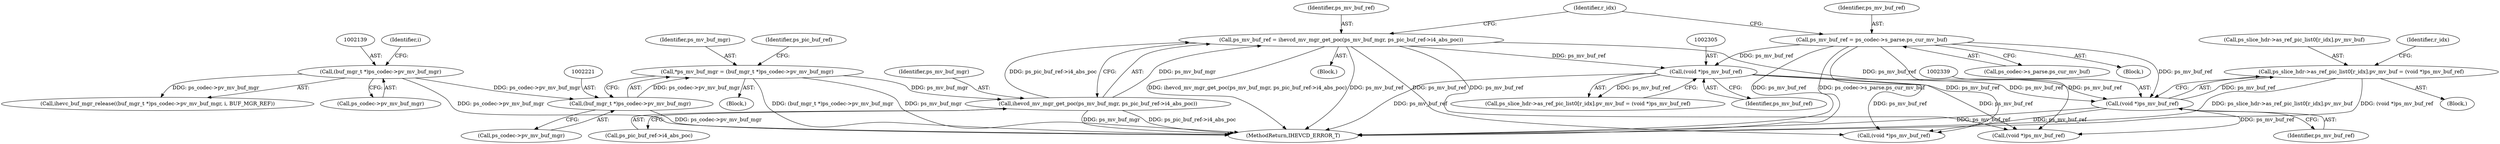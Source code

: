 digraph "0_Android_a1424724a00d62ac5efa0e27953eed66850d662f@pointer" {
"1002330" [label="(Call,ps_slice_hdr->as_ref_pic_list0[r_idx].pv_mv_buf = (void *)ps_mv_buf_ref)"];
"1002338" [label="(Call,(void *)ps_mv_buf_ref)"];
"1002304" [label="(Call,(void *)ps_mv_buf_ref)"];
"1002246" [label="(Call,ps_mv_buf_ref = ps_codec->s_parse.ps_cur_mv_buf)"];
"1002255" [label="(Call,ps_mv_buf_ref = ihevcd_mv_mgr_get_poc(ps_mv_buf_mgr, ps_pic_buf_ref->i4_abs_poc))"];
"1002257" [label="(Call,ihevcd_mv_mgr_get_poc(ps_mv_buf_mgr, ps_pic_buf_ref->i4_abs_poc))"];
"1002218" [label="(Call,*ps_mv_buf_mgr = (buf_mgr_t *)ps_codec->pv_mv_buf_mgr)"];
"1002220" [label="(Call,(buf_mgr_t *)ps_codec->pv_mv_buf_mgr)"];
"1002138" [label="(Call,(buf_mgr_t *)ps_codec->pv_mv_buf_mgr)"];
"1002383" [label="(Call,(void *)ps_mv_buf_ref)"];
"1002304" [label="(Call,(void *)ps_mv_buf_ref)"];
"1002138" [label="(Call,(buf_mgr_t *)ps_codec->pv_mv_buf_mgr)"];
"1002258" [label="(Identifier,ps_mv_buf_mgr)"];
"1002330" [label="(Call,ps_slice_hdr->as_ref_pic_list0[r_idx].pv_mv_buf = (void *)ps_mv_buf_ref)"];
"1002331" [label="(Call,ps_slice_hdr->as_ref_pic_list0[r_idx].pv_mv_buf)"];
"1002246" [label="(Call,ps_mv_buf_ref = ps_codec->s_parse.ps_cur_mv_buf)"];
"1002254" [label="(Block,)"];
"1002338" [label="(Call,(void *)ps_mv_buf_ref)"];
"1002606" [label="(MethodReturn,IHEVCD_ERROR_T)"];
"1002296" [label="(Call,ps_slice_hdr->as_ref_pic_list0[r_idx].pv_mv_buf = (void *)ps_mv_buf_ref)"];
"1002417" [label="(Call,(void *)ps_mv_buf_ref)"];
"1002218" [label="(Call,*ps_mv_buf_mgr = (buf_mgr_t *)ps_codec->pv_mv_buf_mgr)"];
"1002255" [label="(Call,ps_mv_buf_ref = ihevcd_mv_mgr_get_poc(ps_mv_buf_mgr, ps_pic_buf_ref->i4_abs_poc))"];
"1002247" [label="(Identifier,ps_mv_buf_ref)"];
"1002226" [label="(Identifier,ps_pic_buf_ref)"];
"1002317" [label="(Identifier,r_idx)"];
"1002340" [label="(Identifier,ps_mv_buf_ref)"];
"1002220" [label="(Call,(buf_mgr_t *)ps_codec->pv_mv_buf_mgr)"];
"1002248" [label="(Call,ps_codec->s_parse.ps_cur_mv_buf)"];
"1002264" [label="(Identifier,r_idx)"];
"1002236" [label="(Block,)"];
"1002140" [label="(Call,ps_codec->pv_mv_buf_mgr)"];
"1002219" [label="(Identifier,ps_mv_buf_mgr)"];
"1002259" [label="(Call,ps_pic_buf_ref->i4_abs_poc)"];
"1002143" [label="(Identifier,i)"];
"1002257" [label="(Call,ihevcd_mv_mgr_get_poc(ps_mv_buf_mgr, ps_pic_buf_ref->i4_abs_poc))"];
"1002318" [label="(Block,)"];
"1002222" [label="(Call,ps_codec->pv_mv_buf_mgr)"];
"1002306" [label="(Identifier,ps_mv_buf_ref)"];
"1002137" [label="(Call,ihevc_buf_mgr_release((buf_mgr_t *)ps_codec->pv_mv_buf_mgr, i, BUF_MGR_REF))"];
"1002256" [label="(Identifier,ps_mv_buf_ref)"];
"1002205" [label="(Block,)"];
"1002330" -> "1002318"  [label="AST: "];
"1002330" -> "1002338"  [label="CFG: "];
"1002331" -> "1002330"  [label="AST: "];
"1002338" -> "1002330"  [label="AST: "];
"1002317" -> "1002330"  [label="CFG: "];
"1002330" -> "1002606"  [label="DDG: ps_slice_hdr->as_ref_pic_list0[r_idx].pv_mv_buf"];
"1002330" -> "1002606"  [label="DDG: (void *)ps_mv_buf_ref"];
"1002338" -> "1002330"  [label="DDG: ps_mv_buf_ref"];
"1002338" -> "1002340"  [label="CFG: "];
"1002339" -> "1002338"  [label="AST: "];
"1002340" -> "1002338"  [label="AST: "];
"1002338" -> "1002606"  [label="DDG: ps_mv_buf_ref"];
"1002304" -> "1002338"  [label="DDG: ps_mv_buf_ref"];
"1002246" -> "1002338"  [label="DDG: ps_mv_buf_ref"];
"1002255" -> "1002338"  [label="DDG: ps_mv_buf_ref"];
"1002338" -> "1002383"  [label="DDG: ps_mv_buf_ref"];
"1002338" -> "1002417"  [label="DDG: ps_mv_buf_ref"];
"1002304" -> "1002296"  [label="AST: "];
"1002304" -> "1002306"  [label="CFG: "];
"1002305" -> "1002304"  [label="AST: "];
"1002306" -> "1002304"  [label="AST: "];
"1002296" -> "1002304"  [label="CFG: "];
"1002304" -> "1002606"  [label="DDG: ps_mv_buf_ref"];
"1002304" -> "1002296"  [label="DDG: ps_mv_buf_ref"];
"1002246" -> "1002304"  [label="DDG: ps_mv_buf_ref"];
"1002255" -> "1002304"  [label="DDG: ps_mv_buf_ref"];
"1002304" -> "1002383"  [label="DDG: ps_mv_buf_ref"];
"1002304" -> "1002417"  [label="DDG: ps_mv_buf_ref"];
"1002246" -> "1002236"  [label="AST: "];
"1002246" -> "1002248"  [label="CFG: "];
"1002247" -> "1002246"  [label="AST: "];
"1002248" -> "1002246"  [label="AST: "];
"1002264" -> "1002246"  [label="CFG: "];
"1002246" -> "1002606"  [label="DDG: ps_mv_buf_ref"];
"1002246" -> "1002606"  [label="DDG: ps_codec->s_parse.ps_cur_mv_buf"];
"1002246" -> "1002383"  [label="DDG: ps_mv_buf_ref"];
"1002246" -> "1002417"  [label="DDG: ps_mv_buf_ref"];
"1002255" -> "1002254"  [label="AST: "];
"1002255" -> "1002257"  [label="CFG: "];
"1002256" -> "1002255"  [label="AST: "];
"1002257" -> "1002255"  [label="AST: "];
"1002264" -> "1002255"  [label="CFG: "];
"1002255" -> "1002606"  [label="DDG: ihevcd_mv_mgr_get_poc(ps_mv_buf_mgr, ps_pic_buf_ref->i4_abs_poc)"];
"1002255" -> "1002606"  [label="DDG: ps_mv_buf_ref"];
"1002257" -> "1002255"  [label="DDG: ps_mv_buf_mgr"];
"1002257" -> "1002255"  [label="DDG: ps_pic_buf_ref->i4_abs_poc"];
"1002255" -> "1002383"  [label="DDG: ps_mv_buf_ref"];
"1002255" -> "1002417"  [label="DDG: ps_mv_buf_ref"];
"1002257" -> "1002259"  [label="CFG: "];
"1002258" -> "1002257"  [label="AST: "];
"1002259" -> "1002257"  [label="AST: "];
"1002257" -> "1002606"  [label="DDG: ps_mv_buf_mgr"];
"1002257" -> "1002606"  [label="DDG: ps_pic_buf_ref->i4_abs_poc"];
"1002218" -> "1002257"  [label="DDG: ps_mv_buf_mgr"];
"1002218" -> "1002205"  [label="AST: "];
"1002218" -> "1002220"  [label="CFG: "];
"1002219" -> "1002218"  [label="AST: "];
"1002220" -> "1002218"  [label="AST: "];
"1002226" -> "1002218"  [label="CFG: "];
"1002218" -> "1002606"  [label="DDG: (buf_mgr_t *)ps_codec->pv_mv_buf_mgr"];
"1002218" -> "1002606"  [label="DDG: ps_mv_buf_mgr"];
"1002220" -> "1002218"  [label="DDG: ps_codec->pv_mv_buf_mgr"];
"1002220" -> "1002222"  [label="CFG: "];
"1002221" -> "1002220"  [label="AST: "];
"1002222" -> "1002220"  [label="AST: "];
"1002220" -> "1002606"  [label="DDG: ps_codec->pv_mv_buf_mgr"];
"1002138" -> "1002220"  [label="DDG: ps_codec->pv_mv_buf_mgr"];
"1002138" -> "1002137"  [label="AST: "];
"1002138" -> "1002140"  [label="CFG: "];
"1002139" -> "1002138"  [label="AST: "];
"1002140" -> "1002138"  [label="AST: "];
"1002143" -> "1002138"  [label="CFG: "];
"1002138" -> "1002606"  [label="DDG: ps_codec->pv_mv_buf_mgr"];
"1002138" -> "1002137"  [label="DDG: ps_codec->pv_mv_buf_mgr"];
}
